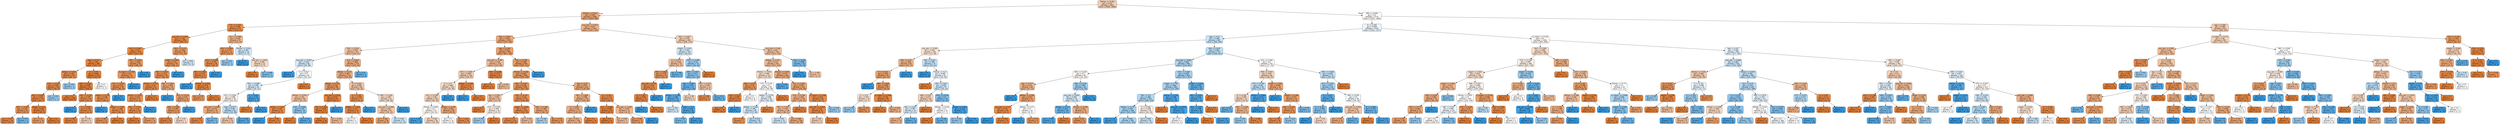digraph Tree {
node [shape=box, style="filled, rounded", color="black", fontname=helvetica] ;
edge [fontname=helvetica] ;
0 [label="Pitches <= 0.165\ngini = 0.472\nsamples = 4841\nvalue = [2995, 1846]", fillcolor="#e5813962"] ;
1 [label="Pitches <= 0.031\ngini = 0.359\nsamples = 2069\nvalue = [1583, 486]", fillcolor="#e58139b1"] ;
0 -> 1 [labeldistance=2.5, labelangle=45, headlabel="True"] ;
2 [label="CT% <= 0.164\ngini = 0.189\nsamples = 577\nvalue = [516, 61]", fillcolor="#e58139e1"] ;
1 -> 2 ;
3 [label="avg_velo <= 0.923\ngini = 0.162\nsamples = 530\nvalue = [483, 47]", fillcolor="#e58139e6"] ;
2 -> 3 ;
4 [label="SL% <= 0.407\ngini = 0.13\nsamples = 442\nvalue = [411, 31]", fillcolor="#e58139ec"] ;
3 -> 4 ;
5 [label="Age <= 0.217\ngini = 0.09\nsamples = 360\nvalue = [343, 17]", fillcolor="#e58139f2"] ;
4 -> 5 ;
6 [label="BAOpp <= 0.641\ngini = 0.184\nsamples = 107\nvalue = [96, 11]", fillcolor="#e58139e2"] ;
5 -> 6 ;
7 [label="CH% <= 0.334\ngini = 0.158\nsamples = 104\nvalue = [95, 9]", fillcolor="#e58139e7"] ;
6 -> 7 ;
8 [label="FB% <= 0.607\ngini = 0.129\nsamples = 101\nvalue = [94, 7]", fillcolor="#e58139ec"] ;
7 -> 8 ;
9 [label="FB% <= 0.585\ngini = 0.251\nsamples = 34\nvalue = [29, 5]", fillcolor="#e58139d3"] ;
8 -> 9 ;
10 [label="gini = 0.124\nsamples = 30\nvalue = [28, 2]", fillcolor="#e58139ed"] ;
9 -> 10 ;
11 [label="gini = 0.375\nsamples = 4\nvalue = [1, 3]", fillcolor="#399de5aa"] ;
9 -> 11 ;
12 [label="BAOpp <= 0.14\ngini = 0.058\nsamples = 67\nvalue = [65, 2]", fillcolor="#e58139f7"] ;
8 -> 12 ;
13 [label="gini = 0.32\nsamples = 10\nvalue = [8, 2]", fillcolor="#e58139bf"] ;
12 -> 13 ;
14 [label="gini = 0.0\nsamples = 57\nvalue = [57, 0]", fillcolor="#e58139ff"] ;
12 -> 14 ;
15 [label="gini = 0.444\nsamples = 3\nvalue = [1, 2]", fillcolor="#399de57f"] ;
7 -> 15 ;
16 [label="gini = 0.444\nsamples = 3\nvalue = [1, 2]", fillcolor="#399de57f"] ;
6 -> 16 ;
17 [label="H <= 0.05\ngini = 0.046\nsamples = 253\nvalue = [247, 6]", fillcolor="#e58139f9"] ;
5 -> 17 ;
18 [label="CB% <= 0.241\ngini = 0.039\nsamples = 251\nvalue = [246, 5]", fillcolor="#e58139fa"] ;
17 -> 18 ;
19 [label="gini = 0.0\nsamples = 203\nvalue = [203, 0]", fillcolor="#e58139ff"] ;
18 -> 19 ;
20 [label="CB% <= 0.245\ngini = 0.187\nsamples = 48\nvalue = [43, 5]", fillcolor="#e58139e1"] ;
18 -> 20 ;
21 [label="gini = 0.0\nsamples = 1\nvalue = [0, 1]", fillcolor="#399de5ff"] ;
20 -> 21 ;
22 [label="G <= 0.049\ngini = 0.156\nsamples = 47\nvalue = [43, 4]", fillcolor="#e58139e7"] ;
20 -> 22 ;
23 [label="gini = 0.091\nsamples = 42\nvalue = [40, 2]", fillcolor="#e58139f2"] ;
22 -> 23 ;
24 [label="gini = 0.48\nsamples = 5\nvalue = [3, 2]", fillcolor="#e5813955"] ;
22 -> 24 ;
25 [label="gini = 0.5\nsamples = 2\nvalue = [1, 1]", fillcolor="#e5813900"] ;
17 -> 25 ;
26 [label="FB% <= 0.656\ngini = 0.283\nsamples = 82\nvalue = [68, 14]", fillcolor="#e58139ca"] ;
4 -> 26 ;
27 [label="in_majors <= 0.596\ngini = 0.24\nsamples = 79\nvalue = [68, 11]", fillcolor="#e58139d6"] ;
26 -> 27 ;
28 [label="CT% <= 0.019\ngini = 0.224\nsamples = 78\nvalue = [68, 10]", fillcolor="#e58139da"] ;
27 -> 28 ;
29 [label="height <= 0.235\ngini = 0.206\nsamples = 77\nvalue = [68, 9]", fillcolor="#e58139dd"] ;
28 -> 29 ;
30 [label="gini = 0.0\nsamples = 1\nvalue = [0, 1]", fillcolor="#399de5ff"] ;
29 -> 30 ;
31 [label="weight <= 0.391\ngini = 0.188\nsamples = 76\nvalue = [68, 8]", fillcolor="#e58139e1"] ;
29 -> 31 ;
32 [label="gini = 0.265\nsamples = 51\nvalue = [43, 8]", fillcolor="#e58139d0"] ;
31 -> 32 ;
33 [label="gini = 0.0\nsamples = 25\nvalue = [25, 0]", fillcolor="#e58139ff"] ;
31 -> 33 ;
34 [label="gini = 0.0\nsamples = 1\nvalue = [0, 1]", fillcolor="#399de5ff"] ;
28 -> 34 ;
35 [label="gini = 0.0\nsamples = 1\nvalue = [0, 1]", fillcolor="#399de5ff"] ;
27 -> 35 ;
36 [label="gini = 0.0\nsamples = 3\nvalue = [0, 3]", fillcolor="#399de5ff"] ;
26 -> 36 ;
37 [label="CB% <= 0.273\ngini = 0.298\nsamples = 88\nvalue = [72, 16]", fillcolor="#e58139c6"] ;
3 -> 37 ;
38 [label="height <= 0.853\ngini = 0.24\nsamples = 79\nvalue = [68, 11]", fillcolor="#e58139d6"] ;
37 -> 38 ;
39 [label="FB% <= 0.814\ngini = 0.224\nsamples = 78\nvalue = [68, 10]", fillcolor="#e58139da"] ;
38 -> 39 ;
40 [label="Pitches <= 0.021\ngini = 0.14\nsamples = 53\nvalue = [49, 4]", fillcolor="#e58139ea"] ;
39 -> 40 ;
41 [label="Pitches <= 0.021\ngini = 0.225\nsamples = 31\nvalue = [27, 4]", fillcolor="#e58139d9"] ;
40 -> 41 ;
42 [label="FB% <= 0.706\ngini = 0.18\nsamples = 30\nvalue = [27, 3]", fillcolor="#e58139e3"] ;
41 -> 42 ;
43 [label="gini = 0.0\nsamples = 16\nvalue = [16, 0]", fillcolor="#e58139ff"] ;
42 -> 43 ;
44 [label="gini = 0.337\nsamples = 14\nvalue = [11, 3]", fillcolor="#e58139b9"] ;
42 -> 44 ;
45 [label="gini = 0.0\nsamples = 1\nvalue = [0, 1]", fillcolor="#399de5ff"] ;
41 -> 45 ;
46 [label="gini = 0.0\nsamples = 22\nvalue = [22, 0]", fillcolor="#e58139ff"] ;
40 -> 46 ;
47 [label="FB% <= 0.814\ngini = 0.365\nsamples = 25\nvalue = [19, 6]", fillcolor="#e58139ae"] ;
39 -> 47 ;
48 [label="gini = 0.0\nsamples = 1\nvalue = [0, 1]", fillcolor="#399de5ff"] ;
47 -> 48 ;
49 [label="SL% <= 0.213\ngini = 0.33\nsamples = 24\nvalue = [19, 5]", fillcolor="#e58139bc"] ;
47 -> 49 ;
50 [label="ERA <= 0.058\ngini = 0.287\nsamples = 23\nvalue = [19, 4]", fillcolor="#e58139c9"] ;
49 -> 50 ;
51 [label="gini = 0.117\nsamples = 16\nvalue = [15, 1]", fillcolor="#e58139ee"] ;
50 -> 51 ;
52 [label="gini = 0.49\nsamples = 7\nvalue = [4, 3]", fillcolor="#e5813940"] ;
50 -> 52 ;
53 [label="gini = 0.0\nsamples = 1\nvalue = [0, 1]", fillcolor="#399de5ff"] ;
49 -> 53 ;
54 [label="gini = 0.0\nsamples = 1\nvalue = [0, 1]", fillcolor="#399de5ff"] ;
38 -> 54 ;
55 [label="gini = 0.494\nsamples = 9\nvalue = [4, 5]", fillcolor="#399de533"] ;
37 -> 55 ;
56 [label="SL% <= 0.068\ngini = 0.418\nsamples = 47\nvalue = [33, 14]", fillcolor="#e5813993"] ;
2 -> 56 ;
57 [label="FB% <= 0.699\ngini = 0.271\nsamples = 31\nvalue = [26, 5]", fillcolor="#e58139ce"] ;
56 -> 57 ;
58 [label="CH% <= 0.308\ngini = 0.191\nsamples = 28\nvalue = [25, 3]", fillcolor="#e58139e0"] ;
57 -> 58 ;
59 [label="FB% <= 0.052\ngini = 0.137\nsamples = 27\nvalue = [25, 2]", fillcolor="#e58139eb"] ;
58 -> 59 ;
60 [label="gini = 0.0\nsamples = 1\nvalue = [0, 1]", fillcolor="#399de5ff"] ;
59 -> 60 ;
61 [label="Pitches <= 0.009\ngini = 0.074\nsamples = 26\nvalue = [25, 1]", fillcolor="#e58139f5"] ;
59 -> 61 ;
62 [label="gini = 0.278\nsamples = 6\nvalue = [5, 1]", fillcolor="#e58139cc"] ;
61 -> 62 ;
63 [label="gini = 0.0\nsamples = 20\nvalue = [20, 0]", fillcolor="#e58139ff"] ;
61 -> 63 ;
64 [label="gini = 0.0\nsamples = 1\nvalue = [0, 1]", fillcolor="#399de5ff"] ;
58 -> 64 ;
65 [label="gini = 0.444\nsamples = 3\nvalue = [1, 2]", fillcolor="#399de57f"] ;
57 -> 65 ;
66 [label="Pitches <= 0.014\ngini = 0.492\nsamples = 16\nvalue = [7, 9]", fillcolor="#399de539"] ;
56 -> 66 ;
67 [label="gini = 0.0\nsamples = 4\nvalue = [0, 4]", fillcolor="#399de5ff"] ;
66 -> 67 ;
68 [label="avg_velo <= 0.892\ngini = 0.486\nsamples = 12\nvalue = [7, 5]", fillcolor="#e5813949"] ;
66 -> 68 ;
69 [label="gini = 0.0\nsamples = 5\nvalue = [5, 0]", fillcolor="#e58139ff"] ;
68 -> 69 ;
70 [label="gini = 0.408\nsamples = 7\nvalue = [2, 5]", fillcolor="#399de599"] ;
68 -> 70 ;
71 [label="avg_velo <= 0.914\ngini = 0.407\nsamples = 1492\nvalue = [1067, 425]", fillcolor="#e5813999"] ;
1 -> 71 ;
72 [label="ERA <= 0.025\ngini = 0.363\nsamples = 1033\nvalue = [787, 246]", fillcolor="#e58139af"] ;
71 -> 72 ;
73 [label="CH% <= 0.019\ngini = 0.456\nsamples = 247\nvalue = [160, 87]", fillcolor="#e5813974"] ;
72 -> 73 ;
74 [label="avg_velo <= 0.842\ngini = 0.493\nsamples = 68\nvalue = [30, 38]", fillcolor="#399de536"] ;
73 -> 74 ;
75 [label="gini = 0.0\nsamples = 7\nvalue = [0, 7]", fillcolor="#399de5ff"] ;
74 -> 75 ;
76 [label="G <= 0.412\ngini = 0.5\nsamples = 61\nvalue = [30, 31]", fillcolor="#399de508"] ;
74 -> 76 ;
77 [label="FB% <= 0.688\ngini = 0.494\nsamples = 56\nvalue = [25, 31]", fillcolor="#399de531"] ;
76 -> 77 ;
78 [label="SL% <= 0.003\ngini = 0.499\nsamples = 46\nvalue = [24, 22]", fillcolor="#e5813915"] ;
77 -> 78 ;
79 [label="avg_velo <= 0.903\ngini = 0.375\nsamples = 16\nvalue = [12, 4]", fillcolor="#e58139aa"] ;
78 -> 79 ;
80 [label="gini = 0.153\nsamples = 12\nvalue = [11, 1]", fillcolor="#e58139e8"] ;
79 -> 80 ;
81 [label="gini = 0.375\nsamples = 4\nvalue = [1, 3]", fillcolor="#399de5aa"] ;
79 -> 81 ;
82 [label="Age <= 0.317\ngini = 0.48\nsamples = 30\nvalue = [12, 18]", fillcolor="#399de555"] ;
78 -> 82 ;
83 [label="gini = 0.469\nsamples = 16\nvalue = [10, 6]", fillcolor="#e5813966"] ;
82 -> 83 ;
84 [label="gini = 0.245\nsamples = 14\nvalue = [2, 12]", fillcolor="#399de5d4"] ;
82 -> 84 ;
85 [label="H <= 0.032\ngini = 0.18\nsamples = 10\nvalue = [1, 9]", fillcolor="#399de5e3"] ;
77 -> 85 ;
86 [label="gini = 0.0\nsamples = 1\nvalue = [1, 0]", fillcolor="#e58139ff"] ;
85 -> 86 ;
87 [label="gini = 0.0\nsamples = 9\nvalue = [0, 9]", fillcolor="#399de5ff"] ;
85 -> 87 ;
88 [label="gini = 0.0\nsamples = 5\nvalue = [5, 0]", fillcolor="#e58139ff"] ;
76 -> 88 ;
89 [label="SL% <= 0.616\ngini = 0.398\nsamples = 179\nvalue = [130, 49]", fillcolor="#e581399f"] ;
73 -> 89 ;
90 [label="BAOpp <= 0.225\ngini = 0.383\nsamples = 174\nvalue = [129, 45]", fillcolor="#e58139a6"] ;
89 -> 90 ;
91 [label="BAOpp <= 0.194\ngini = 0.278\nsamples = 90\nvalue = [75, 15]", fillcolor="#e58139cc"] ;
90 -> 91 ;
92 [label="Pitches <= 0.076\ngini = 0.45\nsamples = 38\nvalue = [25, 13]", fillcolor="#e581397a"] ;
91 -> 92 ;
93 [label="BAOpp <= 0.043\ngini = 0.165\nsamples = 22\nvalue = [20, 2]", fillcolor="#e58139e6"] ;
92 -> 93 ;
94 [label="gini = 0.0\nsamples = 1\nvalue = [0, 1]", fillcolor="#399de5ff"] ;
93 -> 94 ;
95 [label="gini = 0.091\nsamples = 21\nvalue = [20, 1]", fillcolor="#e58139f2"] ;
93 -> 95 ;
96 [label="CH% <= 0.066\ngini = 0.43\nsamples = 16\nvalue = [5, 11]", fillcolor="#399de58b"] ;
92 -> 96 ;
97 [label="gini = 0.0\nsamples = 3\nvalue = [3, 0]", fillcolor="#e58139ff"] ;
96 -> 97 ;
98 [label="gini = 0.26\nsamples = 13\nvalue = [2, 11]", fillcolor="#399de5d1"] ;
96 -> 98 ;
99 [label="avg_velo <= 0.913\ngini = 0.074\nsamples = 52\nvalue = [50, 2]", fillcolor="#e58139f5"] ;
91 -> 99 ;
100 [label="CT% <= 0.344\ngini = 0.038\nsamples = 51\nvalue = [50, 1]", fillcolor="#e58139fa"] ;
99 -> 100 ;
101 [label="gini = 0.0\nsamples = 48\nvalue = [48, 0]", fillcolor="#e58139ff"] ;
100 -> 101 ;
102 [label="gini = 0.444\nsamples = 3\nvalue = [2, 1]", fillcolor="#e581397f"] ;
100 -> 102 ;
103 [label="gini = 0.0\nsamples = 1\nvalue = [0, 1]", fillcolor="#399de5ff"] ;
99 -> 103 ;
104 [label="H <= 0.044\ngini = 0.459\nsamples = 84\nvalue = [54, 30]", fillcolor="#e5813971"] ;
90 -> 104 ;
105 [label="G <= 0.181\ngini = 0.208\nsamples = 17\nvalue = [15, 2]", fillcolor="#e58139dd"] ;
104 -> 105 ;
106 [label="BAOpp <= 0.228\ngini = 0.117\nsamples = 16\nvalue = [15, 1]", fillcolor="#e58139ee"] ;
105 -> 106 ;
107 [label="gini = 0.5\nsamples = 2\nvalue = [1, 1]", fillcolor="#e5813900"] ;
106 -> 107 ;
108 [label="gini = 0.0\nsamples = 14\nvalue = [14, 0]", fillcolor="#e58139ff"] ;
106 -> 108 ;
109 [label="gini = 0.0\nsamples = 1\nvalue = [0, 1]", fillcolor="#399de5ff"] ;
105 -> 109 ;
110 [label="CB% <= 0.282\ngini = 0.487\nsamples = 67\nvalue = [39, 28]", fillcolor="#e5813948"] ;
104 -> 110 ;
111 [label="avg_velo <= 0.894\ngini = 0.461\nsamples = 61\nvalue = [39, 22]", fillcolor="#e581396f"] ;
110 -> 111 ;
112 [label="gini = 0.361\nsamples = 38\nvalue = [29, 9]", fillcolor="#e58139b0"] ;
111 -> 112 ;
113 [label="gini = 0.491\nsamples = 23\nvalue = [10, 13]", fillcolor="#399de53b"] ;
111 -> 113 ;
114 [label="gini = 0.0\nsamples = 6\nvalue = [0, 6]", fillcolor="#399de5ff"] ;
110 -> 114 ;
115 [label="gini = 0.32\nsamples = 5\nvalue = [1, 4]", fillcolor="#399de5bf"] ;
89 -> 115 ;
116 [label="Age <= 0.183\ngini = 0.323\nsamples = 786\nvalue = [627, 159]", fillcolor="#e58139be"] ;
72 -> 116 ;
117 [label="avg_velo <= 0.907\ngini = 0.435\nsamples = 150\nvalue = [102, 48]", fillcolor="#e5813987"] ;
116 -> 117 ;
118 [label="CH% <= 0.258\ngini = 0.469\nsamples = 125\nvalue = [78, 47]", fillcolor="#e5813965"] ;
117 -> 118 ;
119 [label="H <= 0.17\ngini = 0.488\nsamples = 109\nvalue = [63, 46]", fillcolor="#e5813945"] ;
118 -> 119 ;
120 [label="SL% <= 0.256\ngini = 0.48\nsamples = 105\nvalue = [63, 42]", fillcolor="#e5813955"] ;
119 -> 120 ;
121 [label="Pitches <= 0.045\ngini = 0.5\nsamples = 67\nvalue = [34, 33]", fillcolor="#e5813908"] ;
120 -> 121 ;
122 [label="gini = 0.165\nsamples = 11\nvalue = [1, 10]", fillcolor="#399de5e6"] ;
121 -> 122 ;
123 [label="gini = 0.484\nsamples = 56\nvalue = [33, 23]", fillcolor="#e581394d"] ;
121 -> 123 ;
124 [label="BAOpp <= 0.267\ngini = 0.361\nsamples = 38\nvalue = [29, 9]", fillcolor="#e58139b0"] ;
120 -> 124 ;
125 [label="gini = 0.5\nsamples = 12\nvalue = [6, 6]", fillcolor="#e5813900"] ;
124 -> 125 ;
126 [label="gini = 0.204\nsamples = 26\nvalue = [23, 3]", fillcolor="#e58139de"] ;
124 -> 126 ;
127 [label="gini = 0.0\nsamples = 4\nvalue = [0, 4]", fillcolor="#399de5ff"] ;
119 -> 127 ;
128 [label="BAOpp <= 0.196\ngini = 0.117\nsamples = 16\nvalue = [15, 1]", fillcolor="#e58139ee"] ;
118 -> 128 ;
129 [label="gini = 0.0\nsamples = 1\nvalue = [0, 1]", fillcolor="#399de5ff"] ;
128 -> 129 ;
130 [label="gini = 0.0\nsamples = 15\nvalue = [15, 0]", fillcolor="#e58139ff"] ;
128 -> 130 ;
131 [label="CH% <= 0.188\ngini = 0.077\nsamples = 25\nvalue = [24, 1]", fillcolor="#e58139f4"] ;
117 -> 131 ;
132 [label="gini = 0.0\nsamples = 22\nvalue = [22, 0]", fillcolor="#e58139ff"] ;
131 -> 132 ;
133 [label="gini = 0.444\nsamples = 3\nvalue = [2, 1]", fillcolor="#e581397f"] ;
131 -> 133 ;
134 [label="SL% <= 0.709\ngini = 0.288\nsamples = 636\nvalue = [525, 111]", fillcolor="#e58139c9"] ;
116 -> 134 ;
135 [label="Pitches <= 0.108\ngini = 0.285\nsamples = 634\nvalue = [525, 109]", fillcolor="#e58139ca"] ;
134 -> 135 ;
136 [label="FB% <= 0.407\ngini = 0.236\nsamples = 402\nvalue = [347, 55]", fillcolor="#e58139d7"] ;
135 -> 136 ;
137 [label="Age <= 0.283\ngini = 0.453\nsamples = 26\nvalue = [17, 9]", fillcolor="#e5813978"] ;
136 -> 137 ;
138 [label="gini = 0.0\nsamples = 7\nvalue = [7, 0]", fillcolor="#e58139ff"] ;
137 -> 138 ;
139 [label="CT% <= 0.479\ngini = 0.499\nsamples = 19\nvalue = [10, 9]", fillcolor="#e5813919"] ;
137 -> 139 ;
140 [label="gini = 0.459\nsamples = 14\nvalue = [5, 9]", fillcolor="#399de571"] ;
139 -> 140 ;
141 [label="gini = 0.0\nsamples = 5\nvalue = [5, 0]", fillcolor="#e58139ff"] ;
139 -> 141 ;
142 [label="CB% <= 0.275\ngini = 0.215\nsamples = 376\nvalue = [330, 46]", fillcolor="#e58139db"] ;
136 -> 142 ;
143 [label="weight <= 0.609\ngini = 0.187\nsamples = 326\nvalue = [292, 34]", fillcolor="#e58139e1"] ;
142 -> 143 ;
144 [label="gini = 0.173\nsamples = 314\nvalue = [284, 30]", fillcolor="#e58139e4"] ;
143 -> 144 ;
145 [label="gini = 0.444\nsamples = 12\nvalue = [8, 4]", fillcolor="#e581397f"] ;
143 -> 145 ;
146 [label="CB% <= 0.286\ngini = 0.365\nsamples = 50\nvalue = [38, 12]", fillcolor="#e58139ae"] ;
142 -> 146 ;
147 [label="gini = 0.469\nsamples = 8\nvalue = [3, 5]", fillcolor="#399de566"] ;
146 -> 147 ;
148 [label="gini = 0.278\nsamples = 42\nvalue = [35, 7]", fillcolor="#e58139cc"] ;
146 -> 148 ;
149 [label="Age <= 0.45\ngini = 0.357\nsamples = 232\nvalue = [178, 54]", fillcolor="#e58139b2"] ;
135 -> 149 ;
150 [label="FB% <= 0.806\ngini = 0.398\nsamples = 179\nvalue = [130, 49]", fillcolor="#e581399f"] ;
149 -> 150 ;
151 [label="G <= 0.401\ngini = 0.39\nsamples = 177\nvalue = [130, 47]", fillcolor="#e58139a3"] ;
150 -> 151 ;
152 [label="gini = 0.413\nsamples = 158\nvalue = [112, 46]", fillcolor="#e5813996"] ;
151 -> 152 ;
153 [label="gini = 0.1\nsamples = 19\nvalue = [18, 1]", fillcolor="#e58139f1"] ;
151 -> 153 ;
154 [label="gini = 0.0\nsamples = 2\nvalue = [0, 2]", fillcolor="#399de5ff"] ;
150 -> 154 ;
155 [label="G <= 0.412\ngini = 0.171\nsamples = 53\nvalue = [48, 5]", fillcolor="#e58139e4"] ;
149 -> 155 ;
156 [label="SL% <= 0.484\ngini = 0.049\nsamples = 40\nvalue = [39, 1]", fillcolor="#e58139f8"] ;
155 -> 156 ;
157 [label="gini = 0.0\nsamples = 37\nvalue = [37, 0]", fillcolor="#e58139ff"] ;
156 -> 157 ;
158 [label="gini = 0.444\nsamples = 3\nvalue = [2, 1]", fillcolor="#e581397f"] ;
156 -> 158 ;
159 [label="avg_velo <= 0.891\ngini = 0.426\nsamples = 13\nvalue = [9, 4]", fillcolor="#e581398e"] ;
155 -> 159 ;
160 [label="gini = 0.298\nsamples = 11\nvalue = [9, 2]", fillcolor="#e58139c6"] ;
159 -> 160 ;
161 [label="gini = 0.0\nsamples = 2\nvalue = [0, 2]", fillcolor="#399de5ff"] ;
159 -> 161 ;
162 [label="gini = 0.0\nsamples = 2\nvalue = [0, 2]", fillcolor="#399de5ff"] ;
134 -> 162 ;
163 [label="FB% <= 0.607\ngini = 0.476\nsamples = 459\nvalue = [280, 179]", fillcolor="#e581395c"] ;
71 -> 163 ;
164 [label="height <= 0.441\ngini = 0.493\nsamples = 109\nvalue = [48, 61]", fillcolor="#399de536"] ;
163 -> 164 ;
165 [label="H <= 0.073\ngini = 0.444\nsamples = 33\nvalue = [22, 11]", fillcolor="#e581397f"] ;
164 -> 165 ;
166 [label="ERA <= 0.083\ngini = 0.278\nsamples = 24\nvalue = [20, 4]", fillcolor="#e58139cc"] ;
165 -> 166 ;
167 [label="avg_velo <= 0.95\ngini = 0.165\nsamples = 22\nvalue = [20, 2]", fillcolor="#e58139e6"] ;
166 -> 167 ;
168 [label="G <= 0.027\ngini = 0.091\nsamples = 21\nvalue = [20, 1]", fillcolor="#e58139f2"] ;
167 -> 168 ;
169 [label="gini = 0.0\nsamples = 1\nvalue = [0, 1]", fillcolor="#399de5ff"] ;
168 -> 169 ;
170 [label="gini = 0.0\nsamples = 20\nvalue = [20, 0]", fillcolor="#e58139ff"] ;
168 -> 170 ;
171 [label="gini = 0.0\nsamples = 1\nvalue = [0, 1]", fillcolor="#399de5ff"] ;
167 -> 171 ;
172 [label="gini = 0.0\nsamples = 2\nvalue = [0, 2]", fillcolor="#399de5ff"] ;
166 -> 172 ;
173 [label="gini = 0.346\nsamples = 9\nvalue = [2, 7]", fillcolor="#399de5b6"] ;
165 -> 173 ;
174 [label="CH% <= 0.196\ngini = 0.45\nsamples = 76\nvalue = [26, 50]", fillcolor="#399de57a"] ;
164 -> 174 ;
175 [label="ERA <= 0.047\ngini = 0.417\nsamples = 71\nvalue = [21, 50]", fillcolor="#399de594"] ;
174 -> 175 ;
176 [label="Age <= 0.383\ngini = 0.332\nsamples = 57\nvalue = [12, 45]", fillcolor="#399de5bb"] ;
175 -> 176 ;
177 [label="BAOpp <= 0.188\ngini = 0.286\nsamples = 52\nvalue = [9, 43]", fillcolor="#399de5ca"] ;
176 -> 177 ;
178 [label="gini = 0.494\nsamples = 9\nvalue = [4, 5]", fillcolor="#399de533"] ;
177 -> 178 ;
179 [label="height <= 0.5\ngini = 0.206\nsamples = 43\nvalue = [5, 38]", fillcolor="#399de5dd"] ;
177 -> 179 ;
180 [label="gini = 0.397\nsamples = 11\nvalue = [3, 8]", fillcolor="#399de59f"] ;
179 -> 180 ;
181 [label="gini = 0.117\nsamples = 32\nvalue = [2, 30]", fillcolor="#399de5ee"] ;
179 -> 181 ;
182 [label="gini = 0.48\nsamples = 5\nvalue = [3, 2]", fillcolor="#e5813955"] ;
176 -> 182 ;
183 [label="FB% <= 0.574\ngini = 0.459\nsamples = 14\nvalue = [9, 5]", fillcolor="#e5813971"] ;
175 -> 183 ;
184 [label="gini = 0.198\nsamples = 9\nvalue = [8, 1]", fillcolor="#e58139df"] ;
183 -> 184 ;
185 [label="gini = 0.32\nsamples = 5\nvalue = [1, 4]", fillcolor="#399de5bf"] ;
183 -> 185 ;
186 [label="gini = 0.0\nsamples = 5\nvalue = [5, 0]", fillcolor="#e58139ff"] ;
174 -> 186 ;
187 [label="avg_velo <= 0.96\ngini = 0.447\nsamples = 350\nvalue = [232, 118]", fillcolor="#e581397d"] ;
163 -> 187 ;
188 [label="BAOpp <= 0.241\ngini = 0.431\nsamples = 331\nvalue = [227, 104]", fillcolor="#e581398a"] ;
187 -> 188 ;
189 [label="Pitches <= 0.051\ngini = 0.489\nsamples = 122\nvalue = [70, 52]", fillcolor="#e5813942"] ;
188 -> 189 ;
190 [label="ERA <= 0.031\ngini = 0.26\nsamples = 26\nvalue = [22, 4]", fillcolor="#e58139d1"] ;
189 -> 190 ;
191 [label="CH% <= 0.21\ngini = 0.095\nsamples = 20\nvalue = [19, 1]", fillcolor="#e58139f2"] ;
190 -> 191 ;
192 [label="gini = 0.0\nsamples = 19\nvalue = [19, 0]", fillcolor="#e58139ff"] ;
191 -> 192 ;
193 [label="gini = 0.0\nsamples = 1\nvalue = [0, 1]", fillcolor="#399de5ff"] ;
191 -> 193 ;
194 [label="gini = 0.5\nsamples = 6\nvalue = [3, 3]", fillcolor="#e5813900"] ;
190 -> 194 ;
195 [label="CT% <= 0.133\ngini = 0.5\nsamples = 96\nvalue = [48, 48]", fillcolor="#e5813900"] ;
189 -> 195 ;
196 [label="weight <= 0.578\ngini = 0.498\nsamples = 90\nvalue = [42, 48]", fillcolor="#399de520"] ;
195 -> 196 ;
197 [label="BAOpp <= 0.162\ngini = 0.492\nsamples = 85\nvalue = [37, 48]", fillcolor="#399de53a"] ;
196 -> 197 ;
198 [label="gini = 0.245\nsamples = 7\nvalue = [6, 1]", fillcolor="#e58139d4"] ;
197 -> 198 ;
199 [label="gini = 0.479\nsamples = 78\nvalue = [31, 47]", fillcolor="#399de557"] ;
197 -> 199 ;
200 [label="gini = 0.0\nsamples = 5\nvalue = [5, 0]", fillcolor="#e58139ff"] ;
196 -> 200 ;
201 [label="gini = 0.0\nsamples = 6\nvalue = [6, 0]", fillcolor="#e58139ff"] ;
195 -> 201 ;
202 [label="Pitches <= 0.033\ngini = 0.374\nsamples = 209\nvalue = [157, 52]", fillcolor="#e58139ab"] ;
188 -> 202 ;
203 [label="gini = 0.245\nsamples = 7\nvalue = [1, 6]", fillcolor="#399de5d4"] ;
202 -> 203 ;
204 [label="SL% <= 0.305\ngini = 0.352\nsamples = 202\nvalue = [156, 46]", fillcolor="#e58139b4"] ;
202 -> 204 ;
205 [label="CH% <= 0.166\ngini = 0.404\nsamples = 146\nvalue = [105, 41]", fillcolor="#e581399b"] ;
204 -> 205 ;
206 [label="FB% <= 0.655\ngini = 0.434\nsamples = 129\nvalue = [88, 41]", fillcolor="#e5813988"] ;
205 -> 206 ;
207 [label="gini = 0.491\nsamples = 23\nvalue = [10, 13]", fillcolor="#399de53b"] ;
206 -> 207 ;
208 [label="gini = 0.389\nsamples = 106\nvalue = [78, 28]", fillcolor="#e58139a3"] ;
206 -> 208 ;
209 [label="gini = 0.0\nsamples = 17\nvalue = [17, 0]", fillcolor="#e58139ff"] ;
205 -> 209 ;
210 [label="in_majors <= 0.308\ngini = 0.163\nsamples = 56\nvalue = [51, 5]", fillcolor="#e58139e6"] ;
204 -> 210 ;
211 [label="avg_velo <= 0.915\ngini = 0.107\nsamples = 53\nvalue = [50, 3]", fillcolor="#e58139f0"] ;
210 -> 211 ;
212 [label="gini = 0.48\nsamples = 5\nvalue = [3, 2]", fillcolor="#e5813955"] ;
211 -> 212 ;
213 [label="gini = 0.041\nsamples = 48\nvalue = [47, 1]", fillcolor="#e58139fa"] ;
211 -> 213 ;
214 [label="gini = 0.444\nsamples = 3\nvalue = [1, 2]", fillcolor="#399de57f"] ;
210 -> 214 ;
215 [label="CH% <= 0.018\ngini = 0.388\nsamples = 19\nvalue = [5, 14]", fillcolor="#399de5a4"] ;
187 -> 215 ;
216 [label="gini = 0.0\nsamples = 11\nvalue = [0, 11]", fillcolor="#399de5ff"] ;
215 -> 216 ;
217 [label="gini = 0.469\nsamples = 8\nvalue = [5, 3]", fillcolor="#e5813966"] ;
215 -> 217 ;
218 [label="ERA <= 0.036\ngini = 0.5\nsamples = 2772\nvalue = [1412, 1360]", fillcolor="#e5813909"] ;
0 -> 218 [labeldistance=2.5, labelangle=-45, headlabel="False"] ;
219 [label="G <= 0.335\ngini = 0.499\nsamples = 2149\nvalue = [1022, 1127]", fillcolor="#399de518"] ;
218 -> 219 ;
220 [label="Age <= 0.15\ngini = 0.489\nsamples = 867\nvalue = [368, 499]", fillcolor="#399de543"] ;
219 -> 220 ;
221 [label="avg_velo <= 0.902\ngini = 0.494\nsamples = 130\nvalue = [72, 58]", fillcolor="#e5813932"] ;
220 -> 221 ;
222 [label="CB% <= 0.24\ngini = 0.406\nsamples = 60\nvalue = [43, 17]", fillcolor="#e581399a"] ;
221 -> 222 ;
223 [label="H <= 0.116\ngini = 0.324\nsamples = 54\nvalue = [43, 11]", fillcolor="#e58139be"] ;
222 -> 223 ;
224 [label="gini = 0.0\nsamples = 2\nvalue = [0, 2]", fillcolor="#399de5ff"] ;
223 -> 224 ;
225 [label="FB% <= 0.558\ngini = 0.286\nsamples = 52\nvalue = [43, 9]", fillcolor="#e58139ca"] ;
223 -> 225 ;
226 [label="G <= 0.22\ngini = 0.492\nsamples = 16\nvalue = [9, 7]", fillcolor="#e5813939"] ;
225 -> 226 ;
227 [label="gini = 0.444\nsamples = 9\nvalue = [3, 6]", fillcolor="#399de57f"] ;
226 -> 227 ;
228 [label="gini = 0.245\nsamples = 7\nvalue = [6, 1]", fillcolor="#e58139d4"] ;
226 -> 228 ;
229 [label="in_majors <= 0.058\ngini = 0.105\nsamples = 36\nvalue = [34, 2]", fillcolor="#e58139f0"] ;
225 -> 229 ;
230 [label="gini = 0.0\nsamples = 29\nvalue = [29, 0]", fillcolor="#e58139ff"] ;
229 -> 230 ;
231 [label="gini = 0.408\nsamples = 7\nvalue = [5, 2]", fillcolor="#e5813999"] ;
229 -> 231 ;
232 [label="gini = 0.0\nsamples = 6\nvalue = [0, 6]", fillcolor="#399de5ff"] ;
222 -> 232 ;
233 [label="ERA <= 0.021\ngini = 0.485\nsamples = 70\nvalue = [29, 41]", fillcolor="#399de54b"] ;
221 -> 233 ;
234 [label="gini = 0.0\nsamples = 9\nvalue = [0, 9]", fillcolor="#399de5ff"] ;
233 -> 234 ;
235 [label="Pitches <= 0.21\ngini = 0.499\nsamples = 61\nvalue = [29, 32]", fillcolor="#399de518"] ;
233 -> 235 ;
236 [label="gini = 0.0\nsamples = 4\nvalue = [4, 0]", fillcolor="#e58139ff"] ;
235 -> 236 ;
237 [label="FB% <= 0.641\ngini = 0.492\nsamples = 57\nvalue = [25, 32]", fillcolor="#399de538"] ;
235 -> 237 ;
238 [label="ERA <= 0.03\ngini = 0.477\nsamples = 28\nvalue = [17, 11]", fillcolor="#e581395a"] ;
237 -> 238 ;
239 [label="ERA <= 0.025\ngini = 0.495\nsamples = 20\nvalue = [9, 11]", fillcolor="#399de52e"] ;
238 -> 239 ;
240 [label="gini = 0.42\nsamples = 10\nvalue = [7, 3]", fillcolor="#e5813992"] ;
239 -> 240 ;
241 [label="gini = 0.32\nsamples = 10\nvalue = [2, 8]", fillcolor="#399de5bf"] ;
239 -> 241 ;
242 [label="gini = 0.0\nsamples = 8\nvalue = [8, 0]", fillcolor="#e58139ff"] ;
238 -> 242 ;
243 [label="CH% <= 0.075\ngini = 0.4\nsamples = 29\nvalue = [8, 21]", fillcolor="#399de59e"] ;
237 -> 243 ;
244 [label="BAOpp <= 0.254\ngini = 0.5\nsamples = 14\nvalue = [7, 7]", fillcolor="#e5813900"] ;
243 -> 244 ;
245 [label="gini = 0.0\nsamples = 5\nvalue = [5, 0]", fillcolor="#e58139ff"] ;
244 -> 245 ;
246 [label="gini = 0.346\nsamples = 9\nvalue = [2, 7]", fillcolor="#399de5b6"] ;
244 -> 246 ;
247 [label="weight <= 0.281\ngini = 0.124\nsamples = 15\nvalue = [1, 14]", fillcolor="#399de5ed"] ;
243 -> 247 ;
248 [label="gini = 0.444\nsamples = 3\nvalue = [1, 2]", fillcolor="#399de57f"] ;
247 -> 248 ;
249 [label="gini = 0.0\nsamples = 12\nvalue = [0, 12]", fillcolor="#399de5ff"] ;
247 -> 249 ;
250 [label="ERA <= 0.033\ngini = 0.481\nsamples = 737\nvalue = [296, 441]", fillcolor="#399de554"] ;
220 -> 250 ;
251 [label="avg_velo <= 0.864\ngini = 0.468\nsamples = 586\nvalue = [219, 367]", fillcolor="#399de567"] ;
250 -> 251 ;
252 [label="CB% <= 0.149\ngini = 0.5\nsamples = 82\nvalue = [42, 40]", fillcolor="#e581390c"] ;
251 -> 252 ;
253 [label="Age <= 0.217\ngini = 0.411\nsamples = 38\nvalue = [27, 11]", fillcolor="#e5813997"] ;
252 -> 253 ;
254 [label="gini = 0.0\nsamples = 4\nvalue = [0, 4]", fillcolor="#399de5ff"] ;
253 -> 254 ;
255 [label="BAOpp <= 0.265\ngini = 0.327\nsamples = 34\nvalue = [27, 7]", fillcolor="#e58139bd"] ;
253 -> 255 ;
256 [label="avg_velo <= 0.773\ngini = 0.153\nsamples = 24\nvalue = [22, 2]", fillcolor="#e58139e8"] ;
255 -> 256 ;
257 [label="gini = 0.0\nsamples = 1\nvalue = [0, 1]", fillcolor="#399de5ff"] ;
256 -> 257 ;
258 [label="gini = 0.083\nsamples = 23\nvalue = [22, 1]", fillcolor="#e58139f3"] ;
256 -> 258 ;
259 [label="BAOpp <= 0.271\ngini = 0.5\nsamples = 10\nvalue = [5, 5]", fillcolor="#e5813900"] ;
255 -> 259 ;
260 [label="gini = 0.0\nsamples = 4\nvalue = [0, 4]", fillcolor="#399de5ff"] ;
259 -> 260 ;
261 [label="gini = 0.278\nsamples = 6\nvalue = [5, 1]", fillcolor="#e58139cc"] ;
259 -> 261 ;
262 [label="ERA <= 0.029\ngini = 0.449\nsamples = 44\nvalue = [15, 29]", fillcolor="#399de57b"] ;
252 -> 262 ;
263 [label="avg_velo <= 0.854\ngini = 0.493\nsamples = 34\nvalue = [15, 19]", fillcolor="#399de536"] ;
262 -> 263 ;
264 [label="BAOpp <= 0.273\ngini = 0.332\nsamples = 19\nvalue = [4, 15]", fillcolor="#399de5bb"] ;
263 -> 264 ;
265 [label="gini = 0.208\nsamples = 17\nvalue = [2, 15]", fillcolor="#399de5dd"] ;
264 -> 265 ;
266 [label="gini = 0.0\nsamples = 2\nvalue = [2, 0]", fillcolor="#e58139ff"] ;
264 -> 266 ;
267 [label="Pitches <= 0.789\ngini = 0.391\nsamples = 15\nvalue = [11, 4]", fillcolor="#e58139a2"] ;
263 -> 267 ;
268 [label="gini = 0.26\nsamples = 13\nvalue = [11, 2]", fillcolor="#e58139d1"] ;
267 -> 268 ;
269 [label="gini = 0.0\nsamples = 2\nvalue = [0, 2]", fillcolor="#399de5ff"] ;
267 -> 269 ;
270 [label="gini = 0.0\nsamples = 10\nvalue = [0, 10]", fillcolor="#399de5ff"] ;
262 -> 270 ;
271 [label="CH% <= 0.266\ngini = 0.456\nsamples = 504\nvalue = [177, 327]", fillcolor="#399de575"] ;
251 -> 271 ;
272 [label="height <= 0.735\ngini = 0.464\nsamples = 465\nvalue = [170, 295]", fillcolor="#399de56c"] ;
271 -> 272 ;
273 [label="CB% <= 0.3\ngini = 0.469\nsamples = 447\nvalue = [168, 279]", fillcolor="#399de565"] ;
272 -> 273 ;
274 [label="BAOpp <= 0.171\ngini = 0.459\nsamples = 398\nvalue = [142, 256]", fillcolor="#399de572"] ;
273 -> 274 ;
275 [label="gini = 0.124\nsamples = 15\nvalue = [1, 14]", fillcolor="#399de5ed"] ;
274 -> 275 ;
276 [label="gini = 0.465\nsamples = 383\nvalue = [141, 242]", fillcolor="#399de56a"] ;
274 -> 276 ;
277 [label="H <= 0.536\ngini = 0.498\nsamples = 49\nvalue = [26, 23]", fillcolor="#e581391d"] ;
273 -> 277 ;
278 [label="gini = 0.489\nsamples = 40\nvalue = [17, 23]", fillcolor="#399de543"] ;
277 -> 278 ;
279 [label="gini = 0.0\nsamples = 9\nvalue = [9, 0]", fillcolor="#e58139ff"] ;
277 -> 279 ;
280 [label="Pitches <= 0.261\ngini = 0.198\nsamples = 18\nvalue = [2, 16]", fillcolor="#399de5df"] ;
272 -> 280 ;
281 [label="gini = 0.0\nsamples = 1\nvalue = [1, 0]", fillcolor="#e58139ff"] ;
280 -> 281 ;
282 [label="avg_velo <= 0.878\ngini = 0.111\nsamples = 17\nvalue = [1, 16]", fillcolor="#399de5ef"] ;
280 -> 282 ;
283 [label="gini = 0.5\nsamples = 2\nvalue = [1, 1]", fillcolor="#e5813900"] ;
282 -> 283 ;
284 [label="gini = 0.0\nsamples = 15\nvalue = [0, 15]", fillcolor="#399de5ff"] ;
282 -> 284 ;
285 [label="weight <= 0.656\ngini = 0.295\nsamples = 39\nvalue = [7, 32]", fillcolor="#399de5c7"] ;
271 -> 285 ;
286 [label="FB% <= 0.654\ngini = 0.234\nsamples = 37\nvalue = [5, 32]", fillcolor="#399de5d7"] ;
285 -> 286 ;
287 [label="ERA <= 0.003\ngini = 0.198\nsamples = 36\nvalue = [4, 32]", fillcolor="#399de5df"] ;
286 -> 287 ;
288 [label="gini = 0.0\nsamples = 1\nvalue = [1, 0]", fillcolor="#e58139ff"] ;
287 -> 288 ;
289 [label="gini = 0.157\nsamples = 35\nvalue = [3, 32]", fillcolor="#399de5e7"] ;
287 -> 289 ;
290 [label="gini = 0.0\nsamples = 1\nvalue = [1, 0]", fillcolor="#e58139ff"] ;
286 -> 290 ;
291 [label="gini = 0.0\nsamples = 2\nvalue = [2, 0]", fillcolor="#e58139ff"] ;
285 -> 291 ;
292 [label="SL% <= 0.166\ngini = 0.5\nsamples = 151\nvalue = [77, 74]", fillcolor="#e581390a"] ;
250 -> 292 ;
293 [label="ERA <= 0.034\ngini = 0.48\nsamples = 80\nvalue = [48, 32]", fillcolor="#e5813955"] ;
292 -> 293 ;
294 [label="CT% <= 0.142\ngini = 0.48\nsamples = 35\nvalue = [14, 21]", fillcolor="#399de555"] ;
293 -> 294 ;
295 [label="G <= 0.165\ngini = 0.483\nsamples = 22\nvalue = [13, 9]", fillcolor="#e581394e"] ;
294 -> 295 ;
296 [label="gini = 0.32\nsamples = 5\nvalue = [1, 4]", fillcolor="#399de5bf"] ;
295 -> 296 ;
297 [label="CB% <= 0.208\ngini = 0.415\nsamples = 17\nvalue = [12, 5]", fillcolor="#e5813995"] ;
295 -> 297 ;
298 [label="gini = 0.444\nsamples = 6\nvalue = [2, 4]", fillcolor="#399de57f"] ;
297 -> 298 ;
299 [label="gini = 0.165\nsamples = 11\nvalue = [10, 1]", fillcolor="#e58139e6"] ;
297 -> 299 ;
300 [label="Pitches <= 0.844\ngini = 0.142\nsamples = 13\nvalue = [1, 12]", fillcolor="#399de5ea"] ;
294 -> 300 ;
301 [label="gini = 0.0\nsamples = 12\nvalue = [0, 12]", fillcolor="#399de5ff"] ;
300 -> 301 ;
302 [label="gini = 0.0\nsamples = 1\nvalue = [1, 0]", fillcolor="#e58139ff"] ;
300 -> 302 ;
303 [label="height <= 0.265\ngini = 0.369\nsamples = 45\nvalue = [34, 11]", fillcolor="#e58139ac"] ;
293 -> 303 ;
304 [label="gini = 0.0\nsamples = 2\nvalue = [0, 2]", fillcolor="#399de5ff"] ;
303 -> 304 ;
305 [label="weight <= 0.469\ngini = 0.331\nsamples = 43\nvalue = [34, 9]", fillcolor="#e58139bb"] ;
303 -> 305 ;
306 [label="ERA <= 0.036\ngini = 0.26\nsamples = 39\nvalue = [33, 6]", fillcolor="#e58139d1"] ;
305 -> 306 ;
307 [label="gini = 0.198\nsamples = 36\nvalue = [32, 4]", fillcolor="#e58139df"] ;
306 -> 307 ;
308 [label="gini = 0.444\nsamples = 3\nvalue = [1, 2]", fillcolor="#399de57f"] ;
306 -> 308 ;
309 [label="gini = 0.375\nsamples = 4\nvalue = [1, 3]", fillcolor="#399de5aa"] ;
305 -> 309 ;
310 [label="FB% <= 0.658\ngini = 0.483\nsamples = 71\nvalue = [29, 42]", fillcolor="#399de54f"] ;
292 -> 310 ;
311 [label="SL% <= 0.247\ngini = 0.457\nsamples = 65\nvalue = [23, 42]", fillcolor="#399de573"] ;
310 -> 311 ;
312 [label="G <= 0.231\ngini = 0.26\nsamples = 26\nvalue = [4, 22]", fillcolor="#399de5d1"] ;
311 -> 312 ;
313 [label="G <= 0.181\ngini = 0.408\nsamples = 14\nvalue = [4, 10]", fillcolor="#399de599"] ;
312 -> 313 ;
314 [label="gini = 0.0\nsamples = 7\nvalue = [0, 7]", fillcolor="#399de5ff"] ;
313 -> 314 ;
315 [label="gini = 0.49\nsamples = 7\nvalue = [4, 3]", fillcolor="#e5813940"] ;
313 -> 315 ;
316 [label="gini = 0.0\nsamples = 12\nvalue = [0, 12]", fillcolor="#399de5ff"] ;
312 -> 316 ;
317 [label="ERA <= 0.035\ngini = 0.5\nsamples = 39\nvalue = [19, 20]", fillcolor="#399de50d"] ;
311 -> 317 ;
318 [label="avg_velo <= 0.925\ngini = 0.461\nsamples = 25\nvalue = [16, 9]", fillcolor="#e5813970"] ;
317 -> 318 ;
319 [label="gini = 0.375\nsamples = 20\nvalue = [15, 5]", fillcolor="#e58139aa"] ;
318 -> 319 ;
320 [label="gini = 0.32\nsamples = 5\nvalue = [1, 4]", fillcolor="#399de5bf"] ;
318 -> 320 ;
321 [label="H <= 0.069\ngini = 0.337\nsamples = 14\nvalue = [3, 11]", fillcolor="#399de5b9"] ;
317 -> 321 ;
322 [label="gini = 0.0\nsamples = 2\nvalue = [2, 0]", fillcolor="#e58139ff"] ;
321 -> 322 ;
323 [label="gini = 0.153\nsamples = 12\nvalue = [1, 11]", fillcolor="#399de5e8"] ;
321 -> 323 ;
324 [label="gini = 0.0\nsamples = 6\nvalue = [6, 0]", fillcolor="#e58139ff"] ;
310 -> 324 ;
325 [label="in_majors <= 0.135\ngini = 0.5\nsamples = 1282\nvalue = [654, 628]", fillcolor="#e581390a"] ;
219 -> 325 ;
326 [label="CB% <= 0.208\ngini = 0.488\nsamples = 480\nvalue = [277, 203]", fillcolor="#e5813944"] ;
325 -> 326 ;
327 [label="CT% <= 0.148\ngini = 0.497\nsamples = 385\nvalue = [207, 178]", fillcolor="#e5813924"] ;
326 -> 327 ;
328 [label="height <= 0.382\ngini = 0.491\nsamples = 338\nvalue = [192, 146]", fillcolor="#e581393d"] ;
327 -> 328 ;
329 [label="weight <= 0.438\ngini = 0.417\nsamples = 81\nvalue = [57, 24]", fillcolor="#e5813994"] ;
328 -> 329 ;
330 [label="ERA <= 0.035\ngini = 0.382\nsamples = 74\nvalue = [55, 19]", fillcolor="#e58139a7"] ;
329 -> 330 ;
331 [label="FB% <= 0.771\ngini = 0.361\nsamples = 72\nvalue = [55, 17]", fillcolor="#e58139b0"] ;
330 -> 331 ;
332 [label="gini = 0.316\nsamples = 66\nvalue = [53, 13]", fillcolor="#e58139c0"] ;
331 -> 332 ;
333 [label="gini = 0.444\nsamples = 6\nvalue = [2, 4]", fillcolor="#399de57f"] ;
331 -> 333 ;
334 [label="gini = 0.0\nsamples = 2\nvalue = [0, 2]", fillcolor="#399de5ff"] ;
330 -> 334 ;
335 [label="gini = 0.408\nsamples = 7\nvalue = [2, 5]", fillcolor="#399de599"] ;
329 -> 335 ;
336 [label="ERA <= 0.033\ngini = 0.499\nsamples = 257\nvalue = [135, 122]", fillcolor="#e5813919"] ;
328 -> 336 ;
337 [label="Pitches <= 0.822\ngini = 0.5\nsamples = 236\nvalue = [118, 118]", fillcolor="#e5813900"] ;
336 -> 337 ;
338 [label="ERA <= 0.031\ngini = 0.499\nsamples = 223\nvalue = [107, 116]", fillcolor="#399de514"] ;
337 -> 338 ;
339 [label="gini = 0.5\nsamples = 197\nvalue = [100, 97]", fillcolor="#e5813908"] ;
338 -> 339 ;
340 [label="gini = 0.393\nsamples = 26\nvalue = [7, 19]", fillcolor="#399de5a1"] ;
338 -> 340 ;
341 [label="CH% <= 0.234\ngini = 0.26\nsamples = 13\nvalue = [11, 2]", fillcolor="#e58139d1"] ;
337 -> 341 ;
342 [label="gini = 0.0\nsamples = 11\nvalue = [11, 0]", fillcolor="#e58139ff"] ;
341 -> 342 ;
343 [label="gini = 0.0\nsamples = 2\nvalue = [0, 2]", fillcolor="#399de5ff"] ;
341 -> 343 ;
344 [label="in_majors <= 0.019\ngini = 0.308\nsamples = 21\nvalue = [17, 4]", fillcolor="#e58139c3"] ;
336 -> 344 ;
345 [label="gini = 0.48\nsamples = 5\nvalue = [2, 3]", fillcolor="#399de555"] ;
344 -> 345 ;
346 [label="ERA <= 0.036\ngini = 0.117\nsamples = 16\nvalue = [15, 1]", fillcolor="#e58139ee"] ;
344 -> 346 ;
347 [label="gini = 0.0\nsamples = 14\nvalue = [14, 0]", fillcolor="#e58139ff"] ;
346 -> 347 ;
348 [label="gini = 0.5\nsamples = 2\nvalue = [1, 1]", fillcolor="#e5813900"] ;
346 -> 348 ;
349 [label="weight <= 0.328\ngini = 0.435\nsamples = 47\nvalue = [15, 32]", fillcolor="#399de587"] ;
327 -> 349 ;
350 [label="H <= 0.197\ngini = 0.397\nsamples = 11\nvalue = [8, 3]", fillcolor="#e581399f"] ;
349 -> 350 ;
351 [label="gini = 0.0\nsamples = 5\nvalue = [5, 0]", fillcolor="#e58139ff"] ;
350 -> 351 ;
352 [label="gini = 0.5\nsamples = 6\nvalue = [3, 3]", fillcolor="#e5813900"] ;
350 -> 352 ;
353 [label="CT% <= 0.441\ngini = 0.313\nsamples = 36\nvalue = [7, 29]", fillcolor="#399de5c1"] ;
349 -> 353 ;
354 [label="H <= 0.851\ngini = 0.18\nsamples = 30\nvalue = [3, 27]", fillcolor="#399de5e3"] ;
353 -> 354 ;
355 [label="avg_velo <= 0.946\ngini = 0.069\nsamples = 28\nvalue = [1, 27]", fillcolor="#399de5f6"] ;
354 -> 355 ;
356 [label="gini = 0.0\nsamples = 25\nvalue = [0, 25]", fillcolor="#399de5ff"] ;
355 -> 356 ;
357 [label="gini = 0.444\nsamples = 3\nvalue = [1, 2]", fillcolor="#399de57f"] ;
355 -> 357 ;
358 [label="gini = 0.0\nsamples = 2\nvalue = [2, 0]", fillcolor="#e58139ff"] ;
354 -> 358 ;
359 [label="gini = 0.444\nsamples = 6\nvalue = [4, 2]", fillcolor="#e581397f"] ;
353 -> 359 ;
360 [label="CB% <= 0.237\ngini = 0.388\nsamples = 95\nvalue = [70, 25]", fillcolor="#e58139a4"] ;
326 -> 360 ;
361 [label="gini = 0.0\nsamples = 17\nvalue = [17, 0]", fillcolor="#e58139ff"] ;
360 -> 361 ;
362 [label="CH% <= 0.054\ngini = 0.436\nsamples = 78\nvalue = [53, 25]", fillcolor="#e5813987"] ;
360 -> 362 ;
363 [label="H <= 0.197\ngini = 0.298\nsamples = 44\nvalue = [36, 8]", fillcolor="#e58139c6"] ;
362 -> 363 ;
364 [label="Pitches <= 0.298\ngini = 0.444\nsamples = 21\nvalue = [14, 7]", fillcolor="#e581397f"] ;
363 -> 364 ;
365 [label="H <= 0.193\ngini = 0.388\nsamples = 19\nvalue = [14, 5]", fillcolor="#e58139a4"] ;
364 -> 365 ;
366 [label="gini = 0.291\nsamples = 17\nvalue = [14, 3]", fillcolor="#e58139c8"] ;
365 -> 366 ;
367 [label="gini = 0.0\nsamples = 2\nvalue = [0, 2]", fillcolor="#399de5ff"] ;
365 -> 367 ;
368 [label="gini = 0.0\nsamples = 2\nvalue = [0, 2]", fillcolor="#399de5ff"] ;
364 -> 368 ;
369 [label="weight <= 0.516\ngini = 0.083\nsamples = 23\nvalue = [22, 1]", fillcolor="#e58139f3"] ;
363 -> 369 ;
370 [label="gini = 0.0\nsamples = 22\nvalue = [22, 0]", fillcolor="#e58139ff"] ;
369 -> 370 ;
371 [label="gini = 0.0\nsamples = 1\nvalue = [0, 1]", fillcolor="#399de5ff"] ;
369 -> 371 ;
372 [label="Pitches <= 0.771\ngini = 0.5\nsamples = 34\nvalue = [17, 17]", fillcolor="#e5813900"] ;
362 -> 372 ;
373 [label="in_majors <= 0.096\ngini = 0.466\nsamples = 27\nvalue = [10, 17]", fillcolor="#399de569"] ;
372 -> 373 ;
374 [label="weight <= 0.109\ngini = 0.397\nsamples = 22\nvalue = [6, 16]", fillcolor="#399de59f"] ;
373 -> 374 ;
375 [label="gini = 0.0\nsamples = 2\nvalue = [2, 0]", fillcolor="#e58139ff"] ;
374 -> 375 ;
376 [label="gini = 0.32\nsamples = 20\nvalue = [4, 16]", fillcolor="#399de5bf"] ;
374 -> 376 ;
377 [label="gini = 0.32\nsamples = 5\nvalue = [4, 1]", fillcolor="#e58139bf"] ;
373 -> 377 ;
378 [label="gini = 0.0\nsamples = 7\nvalue = [7, 0]", fillcolor="#e58139ff"] ;
372 -> 378 ;
379 [label="Age <= 0.417\ngini = 0.498\nsamples = 802\nvalue = [377, 425]", fillcolor="#399de51d"] ;
325 -> 379 ;
380 [label="avg_velo <= 0.868\ngini = 0.489\nsamples = 520\nvalue = [222, 298]", fillcolor="#399de541"] ;
379 -> 380 ;
381 [label="Pitches <= 0.252\ngini = 0.463\nsamples = 55\nvalue = [35, 20]", fillcolor="#e581396d"] ;
380 -> 381 ;
382 [label="H <= 0.113\ngini = 0.227\nsamples = 23\nvalue = [20, 3]", fillcolor="#e58139d9"] ;
381 -> 382 ;
383 [label="gini = 0.444\nsamples = 3\nvalue = [1, 2]", fillcolor="#399de57f"] ;
382 -> 383 ;
384 [label="height <= 0.559\ngini = 0.095\nsamples = 20\nvalue = [19, 1]", fillcolor="#e58139f2"] ;
382 -> 384 ;
385 [label="gini = 0.0\nsamples = 17\nvalue = [17, 0]", fillcolor="#e58139ff"] ;
384 -> 385 ;
386 [label="gini = 0.444\nsamples = 3\nvalue = [2, 1]", fillcolor="#e581397f"] ;
384 -> 386 ;
387 [label="H <= 0.731\ngini = 0.498\nsamples = 32\nvalue = [15, 17]", fillcolor="#399de51e"] ;
381 -> 387 ;
388 [label="H <= 0.164\ngini = 0.444\nsamples = 24\nvalue = [8, 16]", fillcolor="#399de57f"] ;
387 -> 388 ;
389 [label="gini = 0.0\nsamples = 3\nvalue = [3, 0]", fillcolor="#e58139ff"] ;
388 -> 389 ;
390 [label="ERA <= 0.027\ngini = 0.363\nsamples = 21\nvalue = [5, 16]", fillcolor="#399de5af"] ;
388 -> 390 ;
391 [label="gini = 0.124\nsamples = 15\nvalue = [1, 14]", fillcolor="#399de5ed"] ;
390 -> 391 ;
392 [label="gini = 0.444\nsamples = 6\nvalue = [4, 2]", fillcolor="#e581397f"] ;
390 -> 392 ;
393 [label="gini = 0.219\nsamples = 8\nvalue = [7, 1]", fillcolor="#e58139db"] ;
387 -> 393 ;
394 [label="Pitches <= 0.876\ngini = 0.481\nsamples = 465\nvalue = [187, 278]", fillcolor="#399de553"] ;
380 -> 394 ;
395 [label="SL% <= 0.19\ngini = 0.473\nsamples = 436\nvalue = [167, 269]", fillcolor="#399de561"] ;
394 -> 395 ;
396 [label="H <= 0.143\ngini = 0.425\nsamples = 225\nvalue = [69, 156]", fillcolor="#399de58e"] ;
395 -> 396 ;
397 [label="Pitches <= 0.198\ngini = 0.483\nsamples = 22\nvalue = [13, 9]", fillcolor="#e581394e"] ;
396 -> 397 ;
398 [label="gini = 0.245\nsamples = 7\nvalue = [1, 6]", fillcolor="#399de5d4"] ;
397 -> 398 ;
399 [label="gini = 0.32\nsamples = 15\nvalue = [12, 3]", fillcolor="#e58139bf"] ;
397 -> 399 ;
400 [label="H <= 0.189\ngini = 0.4\nsamples = 203\nvalue = [56, 147]", fillcolor="#399de59e"] ;
396 -> 400 ;
401 [label="gini = 0.177\nsamples = 51\nvalue = [5, 46]", fillcolor="#399de5e3"] ;
400 -> 401 ;
402 [label="gini = 0.446\nsamples = 152\nvalue = [51, 101]", fillcolor="#399de57e"] ;
400 -> 402 ;
403 [label="FB% <= 0.678\ngini = 0.497\nsamples = 211\nvalue = [98, 113]", fillcolor="#399de522"] ;
395 -> 403 ;
404 [label="BAOpp <= 0.161\ngini = 0.5\nsamples = 174\nvalue = [88, 86]", fillcolor="#e5813906"] ;
403 -> 404 ;
405 [label="gini = 0.0\nsamples = 6\nvalue = [6, 0]", fillcolor="#e58139ff"] ;
404 -> 405 ;
406 [label="gini = 0.5\nsamples = 168\nvalue = [82, 86]", fillcolor="#399de50c"] ;
404 -> 406 ;
407 [label="SL% <= 0.232\ngini = 0.394\nsamples = 37\nvalue = [10, 27]", fillcolor="#399de5a1"] ;
403 -> 407 ;
408 [label="gini = 0.5\nsamples = 14\nvalue = [7, 7]", fillcolor="#e5813900"] ;
407 -> 408 ;
409 [label="gini = 0.227\nsamples = 23\nvalue = [3, 20]", fillcolor="#399de5d9"] ;
407 -> 409 ;
410 [label="CB% <= 0.163\ngini = 0.428\nsamples = 29\nvalue = [20, 9]", fillcolor="#e581398c"] ;
394 -> 410 ;
411 [label="CT% <= 0.012\ngini = 0.473\nsamples = 13\nvalue = [5, 8]", fillcolor="#399de560"] ;
410 -> 411 ;
412 [label="gini = 0.408\nsamples = 7\nvalue = [5, 2]", fillcolor="#e5813999"] ;
411 -> 412 ;
413 [label="gini = 0.0\nsamples = 6\nvalue = [0, 6]", fillcolor="#399de5ff"] ;
411 -> 413 ;
414 [label="H <= 0.87\ngini = 0.117\nsamples = 16\nvalue = [15, 1]", fillcolor="#e58139ee"] ;
410 -> 414 ;
415 [label="gini = 0.0\nsamples = 15\nvalue = [15, 0]", fillcolor="#e58139ff"] ;
414 -> 415 ;
416 [label="gini = 0.0\nsamples = 1\nvalue = [0, 1]", fillcolor="#399de5ff"] ;
414 -> 416 ;
417 [label="CB% <= 0.064\ngini = 0.495\nsamples = 282\nvalue = [155, 127]", fillcolor="#e581392e"] ;
379 -> 417 ;
418 [label="G <= 0.5\ngini = 0.47\nsamples = 154\nvalue = [96, 58]", fillcolor="#e5813965"] ;
417 -> 418 ;
419 [label="FB% <= 0.505\ngini = 0.496\nsamples = 46\nvalue = [21, 25]", fillcolor="#399de529"] ;
418 -> 419 ;
420 [label="CH% <= 0.198\ngini = 0.165\nsamples = 11\nvalue = [10, 1]", fillcolor="#e58139e6"] ;
419 -> 420 ;
421 [label="gini = 0.0\nsamples = 10\nvalue = [10, 0]", fillcolor="#e58139ff"] ;
420 -> 421 ;
422 [label="gini = 0.0\nsamples = 1\nvalue = [0, 1]", fillcolor="#399de5ff"] ;
420 -> 422 ;
423 [label="CB% <= 0.007\ngini = 0.431\nsamples = 35\nvalue = [11, 24]", fillcolor="#399de58a"] ;
419 -> 423 ;
424 [label="CT% <= 0.002\ngini = 0.375\nsamples = 32\nvalue = [8, 24]", fillcolor="#399de5aa"] ;
423 -> 424 ;
425 [label="gini = 0.219\nsamples = 24\nvalue = [3, 21]", fillcolor="#399de5db"] ;
424 -> 425 ;
426 [label="gini = 0.469\nsamples = 8\nvalue = [5, 3]", fillcolor="#e5813966"] ;
424 -> 426 ;
427 [label="gini = 0.0\nsamples = 3\nvalue = [3, 0]", fillcolor="#e58139ff"] ;
423 -> 427 ;
428 [label="avg_velo <= 0.849\ngini = 0.424\nsamples = 108\nvalue = [75, 33]", fillcolor="#e581398f"] ;
418 -> 428 ;
429 [label="gini = 0.278\nsamples = 6\nvalue = [1, 5]", fillcolor="#399de5cc"] ;
428 -> 429 ;
430 [label="height <= 0.676\ngini = 0.398\nsamples = 102\nvalue = [74, 28]", fillcolor="#e581399f"] ;
428 -> 430 ;
431 [label="H <= 0.275\ngini = 0.37\nsamples = 94\nvalue = [71, 23]", fillcolor="#e58139ac"] ;
430 -> 431 ;
432 [label="gini = 0.339\nsamples = 88\nvalue = [69, 19]", fillcolor="#e58139b9"] ;
431 -> 432 ;
433 [label="gini = 0.444\nsamples = 6\nvalue = [2, 4]", fillcolor="#399de57f"] ;
431 -> 433 ;
434 [label="gini = 0.469\nsamples = 8\nvalue = [3, 5]", fillcolor="#399de566"] ;
430 -> 434 ;
435 [label="ERA <= 0.018\ngini = 0.497\nsamples = 128\nvalue = [59, 69]", fillcolor="#399de525"] ;
417 -> 435 ;
436 [label="Pitches <= 0.174\ngini = 0.208\nsamples = 17\nvalue = [2, 15]", fillcolor="#399de5dd"] ;
435 -> 436 ;
437 [label="gini = 0.0\nsamples = 1\nvalue = [1, 0]", fillcolor="#e58139ff"] ;
436 -> 437 ;
438 [label="height <= 0.412\ngini = 0.117\nsamples = 16\nvalue = [1, 15]", fillcolor="#399de5ee"] ;
436 -> 438 ;
439 [label="gini = 0.5\nsamples = 2\nvalue = [1, 1]", fillcolor="#e5813900"] ;
438 -> 439 ;
440 [label="gini = 0.0\nsamples = 14\nvalue = [0, 14]", fillcolor="#399de5ff"] ;
438 -> 440 ;
441 [label="CT% <= 0.167\ngini = 0.5\nsamples = 111\nvalue = [57, 54]", fillcolor="#e581390d"] ;
435 -> 441 ;
442 [label="CB% <= 0.314\ngini = 0.491\nsamples = 81\nvalue = [35, 46]", fillcolor="#399de53d"] ;
441 -> 442 ;
443 [label="CH% <= 0.001\ngini = 0.47\nsamples = 69\nvalue = [26, 43]", fillcolor="#399de565"] ;
442 -> 443 ;
444 [label="gini = 0.0\nsamples = 10\nvalue = [0, 10]", fillcolor="#399de5ff"] ;
443 -> 444 ;
445 [label="gini = 0.493\nsamples = 59\nvalue = [26, 33]", fillcolor="#399de536"] ;
443 -> 445 ;
446 [label="ERA <= 0.022\ngini = 0.375\nsamples = 12\nvalue = [9, 3]", fillcolor="#e58139aa"] ;
442 -> 446 ;
447 [label="gini = 0.375\nsamples = 4\nvalue = [1, 3]", fillcolor="#399de5aa"] ;
446 -> 447 ;
448 [label="gini = 0.0\nsamples = 8\nvalue = [8, 0]", fillcolor="#e58139ff"] ;
446 -> 448 ;
449 [label="avg_velo <= 0.887\ngini = 0.391\nsamples = 30\nvalue = [22, 8]", fillcolor="#e58139a2"] ;
441 -> 449 ;
450 [label="weight <= 0.344\ngini = 0.492\nsamples = 16\nvalue = [9, 7]", fillcolor="#e5813939"] ;
449 -> 450 ;
451 [label="gini = 0.0\nsamples = 4\nvalue = [4, 0]", fillcolor="#e58139ff"] ;
450 -> 451 ;
452 [label="gini = 0.486\nsamples = 12\nvalue = [5, 7]", fillcolor="#399de549"] ;
450 -> 452 ;
453 [label="G <= 0.346\ngini = 0.133\nsamples = 14\nvalue = [13, 1]", fillcolor="#e58139eb"] ;
449 -> 453 ;
454 [label="gini = 0.5\nsamples = 2\nvalue = [1, 1]", fillcolor="#e5813900"] ;
453 -> 454 ;
455 [label="gini = 0.0\nsamples = 12\nvalue = [12, 0]", fillcolor="#e58139ff"] ;
453 -> 455 ;
456 [label="Age <= 0.483\ngini = 0.468\nsamples = 623\nvalue = [390, 233]", fillcolor="#e5813967"] ;
218 -> 456 ;
457 [label="in_majors <= 0.173\ngini = 0.48\nsamples = 552\nvalue = [331, 221]", fillcolor="#e5813955"] ;
456 -> 457 ;
458 [label="avg_velo <= 0.862\ngini = 0.441\nsamples = 320\nvalue = [215, 105]", fillcolor="#e5813982"] ;
457 -> 458 ;
459 [label="CH% <= 0.245\ngini = 0.198\nsamples = 27\nvalue = [24, 3]", fillcolor="#e58139df"] ;
458 -> 459 ;
460 [label="CT% <= 0.455\ngini = 0.08\nsamples = 24\nvalue = [23, 1]", fillcolor="#e58139f4"] ;
459 -> 460 ;
461 [label="gini = 0.0\nsamples = 23\nvalue = [23, 0]", fillcolor="#e58139ff"] ;
460 -> 461 ;
462 [label="gini = 0.0\nsamples = 1\nvalue = [0, 1]", fillcolor="#399de5ff"] ;
460 -> 462 ;
463 [label="gini = 0.444\nsamples = 3\nvalue = [1, 2]", fillcolor="#399de57f"] ;
459 -> 463 ;
464 [label="G <= 0.236\ngini = 0.454\nsamples = 293\nvalue = [191, 102]", fillcolor="#e5813977"] ;
458 -> 464 ;
465 [label="Age <= 0.35\ngini = 0.485\nsamples = 157\nvalue = [92, 65]", fillcolor="#e581394b"] ;
464 -> 465 ;
466 [label="H <= 0.227\ngini = 0.475\nsamples = 149\nvalue = [91, 58]", fillcolor="#e581395c"] ;
465 -> 466 ;
467 [label="ERA <= 0.038\ngini = 0.38\nsamples = 55\nvalue = [41, 14]", fillcolor="#e58139a8"] ;
466 -> 467 ;
468 [label="gini = 0.32\nsamples = 5\nvalue = [1, 4]", fillcolor="#399de5bf"] ;
467 -> 468 ;
469 [label="avg_velo <= 0.926\ngini = 0.32\nsamples = 50\nvalue = [40, 10]", fillcolor="#e58139bf"] ;
467 -> 469 ;
470 [label="gini = 0.231\nsamples = 45\nvalue = [39, 6]", fillcolor="#e58139d8"] ;
469 -> 470 ;
471 [label="gini = 0.32\nsamples = 5\nvalue = [1, 4]", fillcolor="#399de5bf"] ;
469 -> 471 ;
472 [label="CT% <= 0.005\ngini = 0.498\nsamples = 94\nvalue = [50, 44]", fillcolor="#e581391f"] ;
466 -> 472 ;
473 [label="FB% <= 0.619\ngini = 0.474\nsamples = 70\nvalue = [43, 27]", fillcolor="#e581395f"] ;
472 -> 473 ;
474 [label="gini = 0.353\nsamples = 35\nvalue = [27, 8]", fillcolor="#e58139b3"] ;
473 -> 474 ;
475 [label="gini = 0.496\nsamples = 35\nvalue = [16, 19]", fillcolor="#399de528"] ;
473 -> 475 ;
476 [label="CT% <= 0.196\ngini = 0.413\nsamples = 24\nvalue = [7, 17]", fillcolor="#399de596"] ;
472 -> 476 ;
477 [label="gini = 0.133\nsamples = 14\nvalue = [1, 13]", fillcolor="#399de5eb"] ;
476 -> 477 ;
478 [label="gini = 0.48\nsamples = 10\nvalue = [6, 4]", fillcolor="#e5813955"] ;
476 -> 478 ;
479 [label="gini = 0.219\nsamples = 8\nvalue = [1, 7]", fillcolor="#399de5db"] ;
465 -> 479 ;
480 [label="SL% <= 0.097\ngini = 0.396\nsamples = 136\nvalue = [99, 37]", fillcolor="#e58139a0"] ;
464 -> 480 ;
481 [label="Pitches <= 0.369\ngini = 0.206\nsamples = 43\nvalue = [38, 5]", fillcolor="#e58139dd"] ;
480 -> 481 ;
482 [label="gini = 0.0\nsamples = 24\nvalue = [24, 0]", fillcolor="#e58139ff"] ;
481 -> 482 ;
483 [label="G <= 0.368\ngini = 0.388\nsamples = 19\nvalue = [14, 5]", fillcolor="#e58139a4"] ;
481 -> 483 ;
484 [label="ERA <= 0.036\ngini = 0.219\nsamples = 16\nvalue = [14, 2]", fillcolor="#e58139db"] ;
483 -> 484 ;
485 [label="gini = 0.0\nsamples = 1\nvalue = [0, 1]", fillcolor="#399de5ff"] ;
484 -> 485 ;
486 [label="gini = 0.124\nsamples = 15\nvalue = [14, 1]", fillcolor="#e58139ed"] ;
484 -> 486 ;
487 [label="gini = 0.0\nsamples = 3\nvalue = [0, 3]", fillcolor="#399de5ff"] ;
483 -> 487 ;
488 [label="SL% <= 0.117\ngini = 0.451\nsamples = 93\nvalue = [61, 32]", fillcolor="#e5813979"] ;
480 -> 488 ;
489 [label="gini = 0.0\nsamples = 3\nvalue = [0, 3]", fillcolor="#399de5ff"] ;
488 -> 489 ;
490 [label="height <= 0.441\ngini = 0.437\nsamples = 90\nvalue = [61, 29]", fillcolor="#e5813986"] ;
488 -> 490 ;
491 [label="SL% <= 0.357\ngini = 0.5\nsamples = 22\nvalue = [11, 11]", fillcolor="#e5813900"] ;
490 -> 491 ;
492 [label="gini = 0.469\nsamples = 16\nvalue = [10, 6]", fillcolor="#e5813966"] ;
491 -> 492 ;
493 [label="gini = 0.278\nsamples = 6\nvalue = [1, 5]", fillcolor="#399de5cc"] ;
491 -> 493 ;
494 [label="CB% <= 0.278\ngini = 0.389\nsamples = 68\nvalue = [50, 18]", fillcolor="#e58139a3"] ;
490 -> 494 ;
495 [label="gini = 0.367\nsamples = 66\nvalue = [50, 16]", fillcolor="#e58139ad"] ;
494 -> 495 ;
496 [label="gini = 0.0\nsamples = 2\nvalue = [0, 2]", fillcolor="#399de5ff"] ;
494 -> 496 ;
497 [label="FB% <= 0.546\ngini = 0.5\nsamples = 232\nvalue = [116, 116]", fillcolor="#e5813900"] ;
457 -> 497 ;
498 [label="CH% <= 0.105\ngini = 0.458\nsamples = 93\nvalue = [33, 60]", fillcolor="#399de573"] ;
497 -> 498 ;
499 [label="avg_velo <= 0.882\ngini = 0.496\nsamples = 35\nvalue = [19, 16]", fillcolor="#e5813928"] ;
498 -> 499 ;
500 [label="H <= 0.611\ngini = 0.291\nsamples = 17\nvalue = [14, 3]", fillcolor="#e58139c8"] ;
499 -> 500 ;
501 [label="Pitches <= 0.174\ngini = 0.124\nsamples = 15\nvalue = [14, 1]", fillcolor="#e58139ed"] ;
500 -> 501 ;
502 [label="gini = 0.5\nsamples = 2\nvalue = [1, 1]", fillcolor="#e5813900"] ;
501 -> 502 ;
503 [label="gini = 0.0\nsamples = 13\nvalue = [13, 0]", fillcolor="#e58139ff"] ;
501 -> 503 ;
504 [label="gini = 0.0\nsamples = 2\nvalue = [0, 2]", fillcolor="#399de5ff"] ;
500 -> 504 ;
505 [label="Age <= 0.45\ngini = 0.401\nsamples = 18\nvalue = [5, 13]", fillcolor="#399de59d"] ;
499 -> 505 ;
506 [label="BAOpp <= 0.275\ngini = 0.305\nsamples = 16\nvalue = [3, 13]", fillcolor="#399de5c4"] ;
505 -> 506 ;
507 [label="gini = 0.444\nsamples = 3\nvalue = [2, 1]", fillcolor="#e581397f"] ;
506 -> 507 ;
508 [label="ERA <= 0.07\ngini = 0.142\nsamples = 13\nvalue = [1, 12]", fillcolor="#399de5ea"] ;
506 -> 508 ;
509 [label="gini = 0.0\nsamples = 12\nvalue = [0, 12]", fillcolor="#399de5ff"] ;
508 -> 509 ;
510 [label="gini = 0.0\nsamples = 1\nvalue = [1, 0]", fillcolor="#e58139ff"] ;
508 -> 510 ;
511 [label="gini = 0.0\nsamples = 2\nvalue = [2, 0]", fillcolor="#e58139ff"] ;
505 -> 511 ;
512 [label="FB% <= 0.433\ngini = 0.366\nsamples = 58\nvalue = [14, 44]", fillcolor="#399de5ae"] ;
498 -> 512 ;
513 [label="gini = 0.444\nsamples = 6\nvalue = [4, 2]", fillcolor="#e581397f"] ;
512 -> 513 ;
514 [label="FB% <= 0.472\ngini = 0.311\nsamples = 52\nvalue = [10, 42]", fillcolor="#399de5c2"] ;
512 -> 514 ;
515 [label="gini = 0.0\nsamples = 15\nvalue = [0, 15]", fillcolor="#399de5ff"] ;
514 -> 515 ;
516 [label="FB% <= 0.493\ngini = 0.394\nsamples = 37\nvalue = [10, 27]", fillcolor="#399de5a1"] ;
514 -> 516 ;
517 [label="BAOpp <= 0.307\ngini = 0.48\nsamples = 10\nvalue = [6, 4]", fillcolor="#e5813955"] ;
516 -> 517 ;
518 [label="gini = 0.444\nsamples = 6\nvalue = [2, 4]", fillcolor="#399de57f"] ;
517 -> 518 ;
519 [label="gini = 0.0\nsamples = 4\nvalue = [4, 0]", fillcolor="#e58139ff"] ;
517 -> 519 ;
520 [label="CH% <= 0.146\ngini = 0.252\nsamples = 27\nvalue = [4, 23]", fillcolor="#399de5d3"] ;
516 -> 520 ;
521 [label="gini = 0.5\nsamples = 6\nvalue = [3, 3]", fillcolor="#e5813900"] ;
520 -> 521 ;
522 [label="gini = 0.091\nsamples = 21\nvalue = [1, 20]", fillcolor="#399de5f2"] ;
520 -> 522 ;
523 [label="weight <= 0.547\ngini = 0.481\nsamples = 139\nvalue = [83, 56]", fillcolor="#e5813953"] ;
497 -> 523 ;
524 [label="BAOpp <= 0.267\ngini = 0.455\nsamples = 117\nvalue = [76, 41]", fillcolor="#e5813975"] ;
523 -> 524 ;
525 [label="CT% <= 0.034\ngini = 0.476\nsamples = 23\nvalue = [9, 14]", fillcolor="#399de55b"] ;
524 -> 525 ;
526 [label="G <= 0.165\ngini = 0.48\nsamples = 15\nvalue = [9, 6]", fillcolor="#e5813955"] ;
525 -> 526 ;
527 [label="gini = 0.0\nsamples = 4\nvalue = [4, 0]", fillcolor="#e58139ff"] ;
526 -> 527 ;
528 [label="G <= 0.225\ngini = 0.496\nsamples = 11\nvalue = [5, 6]", fillcolor="#399de52a"] ;
526 -> 528 ;
529 [label="gini = 0.0\nsamples = 4\nvalue = [0, 4]", fillcolor="#399de5ff"] ;
528 -> 529 ;
530 [label="gini = 0.408\nsamples = 7\nvalue = [5, 2]", fillcolor="#e5813999"] ;
528 -> 530 ;
531 [label="gini = 0.0\nsamples = 8\nvalue = [0, 8]", fillcolor="#399de5ff"] ;
525 -> 531 ;
532 [label="Pitches <= 0.23\ngini = 0.409\nsamples = 94\nvalue = [67, 27]", fillcolor="#e5813998"] ;
524 -> 532 ;
533 [label="ERA <= 0.038\ngini = 0.087\nsamples = 22\nvalue = [21, 1]", fillcolor="#e58139f3"] ;
532 -> 533 ;
534 [label="gini = 0.0\nsamples = 1\nvalue = [0, 1]", fillcolor="#399de5ff"] ;
533 -> 534 ;
535 [label="gini = 0.0\nsamples = 21\nvalue = [21, 0]", fillcolor="#e58139ff"] ;
533 -> 535 ;
536 [label="avg_velo <= 0.913\ngini = 0.461\nsamples = 72\nvalue = [46, 26]", fillcolor="#e581396f"] ;
532 -> 536 ;
537 [label="weight <= 0.266\ngini = 0.392\nsamples = 56\nvalue = [41, 15]", fillcolor="#e58139a2"] ;
536 -> 537 ;
538 [label="gini = 0.375\nsamples = 4\nvalue = [1, 3]", fillcolor="#399de5aa"] ;
537 -> 538 ;
539 [label="gini = 0.355\nsamples = 52\nvalue = [40, 12]", fillcolor="#e58139b3"] ;
537 -> 539 ;
540 [label="G <= 0.385\ngini = 0.43\nsamples = 16\nvalue = [5, 11]", fillcolor="#399de58b"] ;
536 -> 540 ;
541 [label="gini = 0.153\nsamples = 12\nvalue = [1, 11]", fillcolor="#399de5e8"] ;
540 -> 541 ;
542 [label="gini = 0.0\nsamples = 4\nvalue = [4, 0]", fillcolor="#e58139ff"] ;
540 -> 542 ;
543 [label="SL% <= 0.227\ngini = 0.434\nsamples = 22\nvalue = [7, 15]", fillcolor="#399de588"] ;
523 -> 543 ;
544 [label="weight <= 0.75\ngini = 0.219\nsamples = 16\nvalue = [2, 14]", fillcolor="#399de5db"] ;
543 -> 544 ;
545 [label="CB% <= 0.351\ngini = 0.124\nsamples = 15\nvalue = [1, 14]", fillcolor="#399de5ed"] ;
544 -> 545 ;
546 [label="gini = 0.0\nsamples = 13\nvalue = [0, 13]", fillcolor="#399de5ff"] ;
545 -> 546 ;
547 [label="gini = 0.5\nsamples = 2\nvalue = [1, 1]", fillcolor="#e5813900"] ;
545 -> 547 ;
548 [label="gini = 0.0\nsamples = 1\nvalue = [1, 0]", fillcolor="#e58139ff"] ;
544 -> 548 ;
549 [label="gini = 0.278\nsamples = 6\nvalue = [5, 1]", fillcolor="#e58139cc"] ;
543 -> 549 ;
550 [label="SL% <= 0.159\ngini = 0.281\nsamples = 71\nvalue = [59, 12]", fillcolor="#e58139cb"] ;
456 -> 550 ;
551 [label="weight <= 0.562\ngini = 0.473\nsamples = 26\nvalue = [16, 10]", fillcolor="#e5813960"] ;
550 -> 551 ;
552 [label="CH% <= 0.167\ngini = 0.375\nsamples = 20\nvalue = [15, 5]", fillcolor="#e58139aa"] ;
551 -> 552 ;
553 [label="CT% <= 0.233\ngini = 0.142\nsamples = 13\nvalue = [12, 1]", fillcolor="#e58139ea"] ;
552 -> 553 ;
554 [label="gini = 0.0\nsamples = 11\nvalue = [11, 0]", fillcolor="#e58139ff"] ;
553 -> 554 ;
555 [label="gini = 0.5\nsamples = 2\nvalue = [1, 1]", fillcolor="#e5813900"] ;
553 -> 555 ;
556 [label="gini = 0.49\nsamples = 7\nvalue = [3, 4]", fillcolor="#399de540"] ;
552 -> 556 ;
557 [label="gini = 0.278\nsamples = 6\nvalue = [1, 5]", fillcolor="#399de5cc"] ;
551 -> 557 ;
558 [label="CH% <= 0.26\ngini = 0.085\nsamples = 45\nvalue = [43, 2]", fillcolor="#e58139f3"] ;
550 -> 558 ;
559 [label="H <= 0.737\ngini = 0.044\nsamples = 44\nvalue = [43, 1]", fillcolor="#e58139f9"] ;
558 -> 559 ;
560 [label="gini = 0.0\nsamples = 37\nvalue = [37, 0]", fillcolor="#e58139ff"] ;
559 -> 560 ;
561 [label="gini = 0.245\nsamples = 7\nvalue = [6, 1]", fillcolor="#e58139d4"] ;
559 -> 561 ;
562 [label="gini = 0.0\nsamples = 1\nvalue = [0, 1]", fillcolor="#399de5ff"] ;
558 -> 562 ;
}